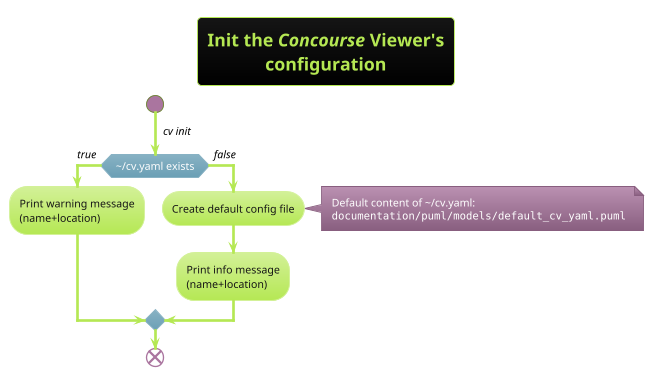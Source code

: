 @startuml
!theme hacker
skinparam ArrowFontColor Black
skinparam ArrowFontStyle italic

/'
Represents the init command
    $> cv init
'/
title Init the //Concourse// Viewer's\nconfiguration
scale 0.85

start
-> cv init;
if (\~/cv.yaml exists) then (true)
    :Print warning message
    (name+location);
else (false)
    :Create default config file;
    note right
        Default content of \~/cv.yaml:
        ""documentation/puml/models/default_cv_yaml.puml""
    end note
    :Print info message
    (name+location);
endif
end
@enduml